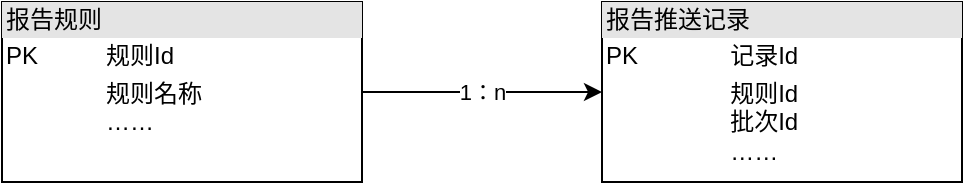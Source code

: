 <mxfile version="20.8.16" type="github">
  <diagram name="第 1 页" id="XvecHCqgzDepBgVfU89Z">
    <mxGraphModel dx="1050" dy="580" grid="1" gridSize="10" guides="1" tooltips="1" connect="1" arrows="1" fold="1" page="1" pageScale="1" pageWidth="300000" pageHeight="30000" math="0" shadow="0">
      <root>
        <mxCell id="0" />
        <mxCell id="1" parent="0" />
        <mxCell id="jbIVQgTTkQVLzcdkJnoa-3" value="1：n" style="edgeStyle=orthogonalEdgeStyle;rounded=0;orthogonalLoop=1;jettySize=auto;html=1;" edge="1" parent="1" source="jbIVQgTTkQVLzcdkJnoa-1" target="jbIVQgTTkQVLzcdkJnoa-2">
          <mxGeometry relative="1" as="geometry" />
        </mxCell>
        <mxCell id="jbIVQgTTkQVLzcdkJnoa-1" value="&lt;div style=&quot;box-sizing:border-box;width:100%;background:#e4e4e4;padding:2px;&quot;&gt;报告规则&lt;/div&gt;&lt;table style=&quot;width:100%;font-size:1em;&quot; cellpadding=&quot;2&quot; cellspacing=&quot;0&quot;&gt;&lt;tbody&gt;&lt;tr&gt;&lt;td&gt;PK&lt;/td&gt;&lt;td&gt;规则Id&lt;/td&gt;&lt;/tr&gt;&lt;tr&gt;&lt;td&gt;&lt;br&gt;&lt;/td&gt;&lt;td&gt;规则名称&lt;br&gt;……&lt;/td&gt;&lt;/tr&gt;&lt;tr&gt;&lt;td&gt;&lt;/td&gt;&lt;td&gt;&lt;br&gt;&lt;/td&gt;&lt;/tr&gt;&lt;/tbody&gt;&lt;/table&gt;" style="verticalAlign=top;align=left;overflow=fill;html=1;" vertex="1" parent="1">
          <mxGeometry x="110" y="80" width="180" height="90" as="geometry" />
        </mxCell>
        <mxCell id="jbIVQgTTkQVLzcdkJnoa-2" value="&lt;div style=&quot;box-sizing:border-box;width:100%;background:#e4e4e4;padding:2px;&quot;&gt;报告推送记录&lt;/div&gt;&lt;table style=&quot;width:100%;font-size:1em;&quot; cellpadding=&quot;2&quot; cellspacing=&quot;0&quot;&gt;&lt;tbody&gt;&lt;tr&gt;&lt;td&gt;PK&lt;/td&gt;&lt;td&gt;记录Id&lt;/td&gt;&lt;/tr&gt;&lt;tr&gt;&lt;td&gt;&lt;br&gt;&lt;/td&gt;&lt;td&gt;规则Id&lt;br&gt;批次Id&lt;br&gt;……&lt;/td&gt;&lt;/tr&gt;&lt;tr&gt;&lt;td&gt;&lt;/td&gt;&lt;td&gt;&lt;br&gt;&lt;/td&gt;&lt;/tr&gt;&lt;/tbody&gt;&lt;/table&gt;" style="verticalAlign=top;align=left;overflow=fill;html=1;" vertex="1" parent="1">
          <mxGeometry x="410" y="80" width="180" height="90" as="geometry" />
        </mxCell>
      </root>
    </mxGraphModel>
  </diagram>
</mxfile>
